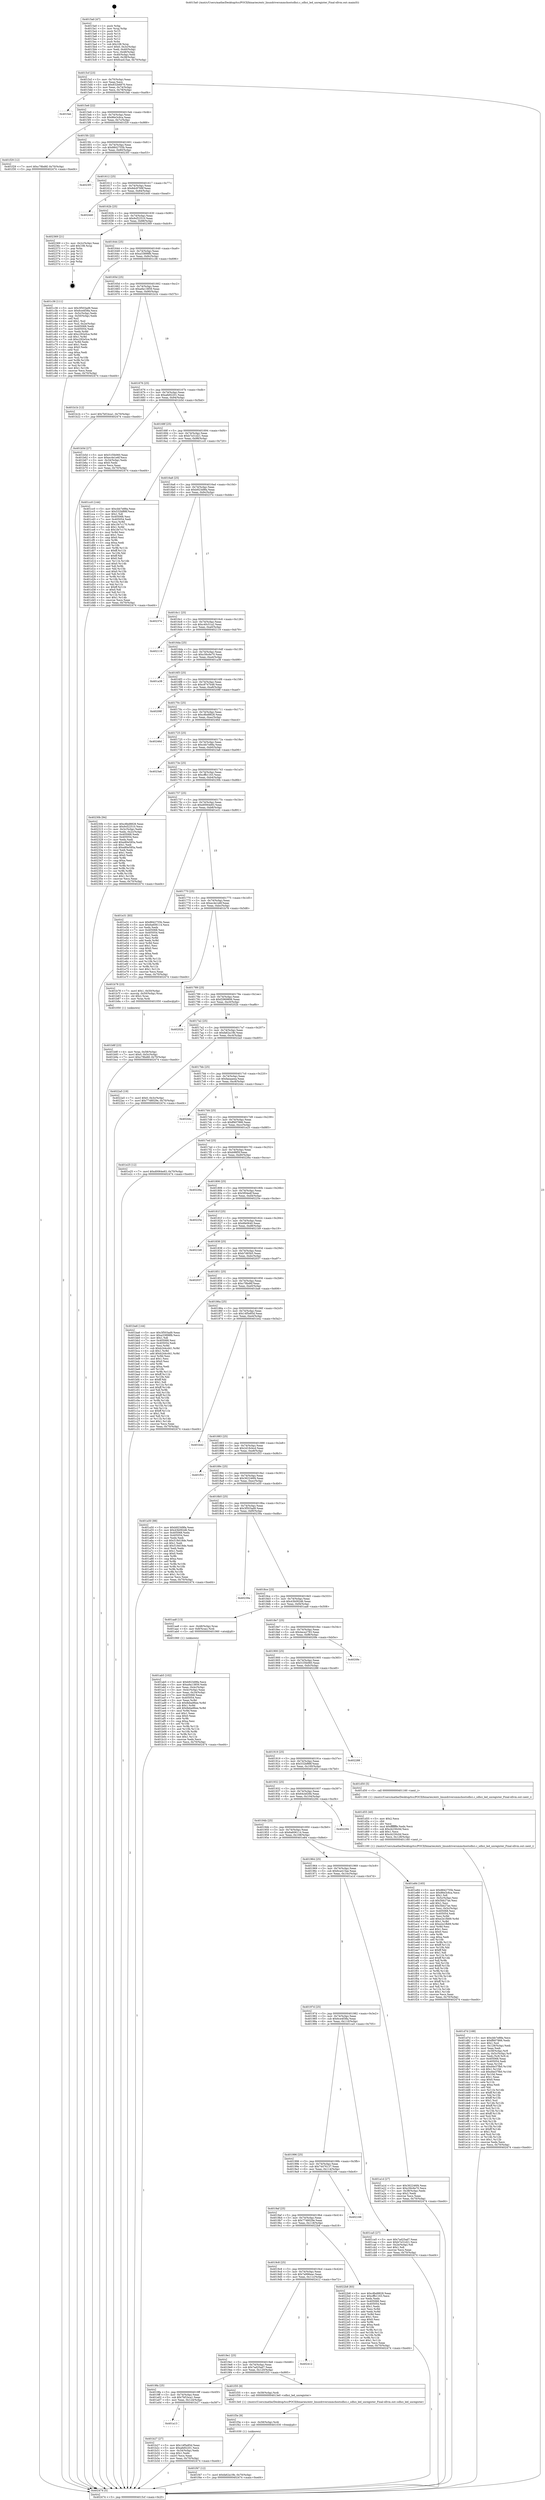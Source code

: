 digraph "0x4015a0" {
  label = "0x4015a0 (/mnt/c/Users/mathe/Desktop/tcc/POCII/binaries/extr_linuxdriversmmchostsdhci.c_sdhci_led_unregister_Final-ollvm.out::main(0))"
  labelloc = "t"
  node[shape=record]

  Entry [label="",width=0.3,height=0.3,shape=circle,fillcolor=black,style=filled]
  "0x4015cf" [label="{
     0x4015cf [23]\l
     | [instrs]\l
     &nbsp;&nbsp;0x4015cf \<+3\>: mov -0x70(%rbp),%eax\l
     &nbsp;&nbsp;0x4015d2 \<+2\>: mov %eax,%ecx\l
     &nbsp;&nbsp;0x4015d4 \<+6\>: sub $0x832b6870,%ecx\l
     &nbsp;&nbsp;0x4015da \<+3\>: mov %eax,-0x74(%rbp)\l
     &nbsp;&nbsp;0x4015dd \<+3\>: mov %ecx,-0x78(%rbp)\l
     &nbsp;&nbsp;0x4015e0 \<+6\>: je 0000000000401fab \<main+0xa0b\>\l
  }"]
  "0x401fab" [label="{
     0x401fab\l
  }", style=dashed]
  "0x4015e6" [label="{
     0x4015e6 [22]\l
     | [instrs]\l
     &nbsp;&nbsp;0x4015e6 \<+5\>: jmp 00000000004015eb \<main+0x4b\>\l
     &nbsp;&nbsp;0x4015eb \<+3\>: mov -0x74(%rbp),%eax\l
     &nbsp;&nbsp;0x4015ee \<+5\>: sub $0x86e3c6ca,%eax\l
     &nbsp;&nbsp;0x4015f3 \<+3\>: mov %eax,-0x7c(%rbp)\l
     &nbsp;&nbsp;0x4015f6 \<+6\>: je 0000000000401f29 \<main+0x989\>\l
  }"]
  Exit [label="",width=0.3,height=0.3,shape=circle,fillcolor=black,style=filled,peripheries=2]
  "0x401f29" [label="{
     0x401f29 [12]\l
     | [instrs]\l
     &nbsp;&nbsp;0x401f29 \<+7\>: movl $0xc78bd6f,-0x70(%rbp)\l
     &nbsp;&nbsp;0x401f30 \<+5\>: jmp 0000000000402474 \<main+0xed4\>\l
  }"]
  "0x4015fc" [label="{
     0x4015fc [22]\l
     | [instrs]\l
     &nbsp;&nbsp;0x4015fc \<+5\>: jmp 0000000000401601 \<main+0x61\>\l
     &nbsp;&nbsp;0x401601 \<+3\>: mov -0x74(%rbp),%eax\l
     &nbsp;&nbsp;0x401604 \<+5\>: sub $0x8842755b,%eax\l
     &nbsp;&nbsp;0x401609 \<+3\>: mov %eax,-0x80(%rbp)\l
     &nbsp;&nbsp;0x40160c \<+6\>: je 00000000004023f3 \<main+0xe53\>\l
  }"]
  "0x401f47" [label="{
     0x401f47 [12]\l
     | [instrs]\l
     &nbsp;&nbsp;0x401f47 \<+7\>: movl $0xfa62a19b,-0x70(%rbp)\l
     &nbsp;&nbsp;0x401f4e \<+5\>: jmp 0000000000402474 \<main+0xed4\>\l
  }"]
  "0x4023f3" [label="{
     0x4023f3\l
  }", style=dashed]
  "0x401612" [label="{
     0x401612 [25]\l
     | [instrs]\l
     &nbsp;&nbsp;0x401612 \<+5\>: jmp 0000000000401617 \<main+0x77\>\l
     &nbsp;&nbsp;0x401617 \<+3\>: mov -0x74(%rbp),%eax\l
     &nbsp;&nbsp;0x40161a \<+5\>: sub $0x8dc8769f,%eax\l
     &nbsp;&nbsp;0x40161f \<+6\>: mov %eax,-0x84(%rbp)\l
     &nbsp;&nbsp;0x401625 \<+6\>: je 0000000000402440 \<main+0xea0\>\l
  }"]
  "0x401f3e" [label="{
     0x401f3e [9]\l
     | [instrs]\l
     &nbsp;&nbsp;0x401f3e \<+4\>: mov -0x58(%rbp),%rdi\l
     &nbsp;&nbsp;0x401f42 \<+5\>: call 0000000000401030 \<free@plt\>\l
     | [calls]\l
     &nbsp;&nbsp;0x401030 \{1\} (unknown)\l
  }"]
  "0x402440" [label="{
     0x402440\l
  }", style=dashed]
  "0x40162b" [label="{
     0x40162b [25]\l
     | [instrs]\l
     &nbsp;&nbsp;0x40162b \<+5\>: jmp 0000000000401630 \<main+0x90\>\l
     &nbsp;&nbsp;0x401630 \<+3\>: mov -0x74(%rbp),%eax\l
     &nbsp;&nbsp;0x401633 \<+5\>: sub $0x9cf22510,%eax\l
     &nbsp;&nbsp;0x401638 \<+6\>: mov %eax,-0x88(%rbp)\l
     &nbsp;&nbsp;0x40163e \<+6\>: je 0000000000402369 \<main+0xdc9\>\l
  }"]
  "0x401d7d" [label="{
     0x401d7d [168]\l
     | [instrs]\l
     &nbsp;&nbsp;0x401d7d \<+5\>: mov $0xcbb7e88a,%ecx\l
     &nbsp;&nbsp;0x401d82 \<+5\>: mov $0xff407866,%edx\l
     &nbsp;&nbsp;0x401d87 \<+3\>: mov $0x1,%sil\l
     &nbsp;&nbsp;0x401d8a \<+6\>: mov -0x128(%rbp),%edi\l
     &nbsp;&nbsp;0x401d90 \<+3\>: imul %eax,%edi\l
     &nbsp;&nbsp;0x401d93 \<+4\>: mov -0x58(%rbp),%r8\l
     &nbsp;&nbsp;0x401d97 \<+4\>: movslq -0x5c(%rbp),%r9\l
     &nbsp;&nbsp;0x401d9b \<+4\>: mov %edi,(%r8,%r9,4)\l
     &nbsp;&nbsp;0x401d9f \<+7\>: mov 0x405068,%eax\l
     &nbsp;&nbsp;0x401da6 \<+7\>: mov 0x405054,%edi\l
     &nbsp;&nbsp;0x401dad \<+3\>: mov %eax,%r10d\l
     &nbsp;&nbsp;0x401db0 \<+7\>: add $0xd4e37fb0,%r10d\l
     &nbsp;&nbsp;0x401db7 \<+4\>: sub $0x1,%r10d\l
     &nbsp;&nbsp;0x401dbb \<+7\>: sub $0xd4e37fb0,%r10d\l
     &nbsp;&nbsp;0x401dc2 \<+4\>: imul %r10d,%eax\l
     &nbsp;&nbsp;0x401dc6 \<+3\>: and $0x1,%eax\l
     &nbsp;&nbsp;0x401dc9 \<+3\>: cmp $0x0,%eax\l
     &nbsp;&nbsp;0x401dcc \<+4\>: sete %r11b\l
     &nbsp;&nbsp;0x401dd0 \<+3\>: cmp $0xa,%edi\l
     &nbsp;&nbsp;0x401dd3 \<+3\>: setl %bl\l
     &nbsp;&nbsp;0x401dd6 \<+3\>: mov %r11b,%r14b\l
     &nbsp;&nbsp;0x401dd9 \<+4\>: xor $0xff,%r14b\l
     &nbsp;&nbsp;0x401ddd \<+3\>: mov %bl,%r15b\l
     &nbsp;&nbsp;0x401de0 \<+4\>: xor $0xff,%r15b\l
     &nbsp;&nbsp;0x401de4 \<+4\>: xor $0x1,%sil\l
     &nbsp;&nbsp;0x401de8 \<+3\>: mov %r14b,%r12b\l
     &nbsp;&nbsp;0x401deb \<+4\>: and $0xff,%r12b\l
     &nbsp;&nbsp;0x401def \<+3\>: and %sil,%r11b\l
     &nbsp;&nbsp;0x401df2 \<+3\>: mov %r15b,%r13b\l
     &nbsp;&nbsp;0x401df5 \<+4\>: and $0xff,%r13b\l
     &nbsp;&nbsp;0x401df9 \<+3\>: and %sil,%bl\l
     &nbsp;&nbsp;0x401dfc \<+3\>: or %r11b,%r12b\l
     &nbsp;&nbsp;0x401dff \<+3\>: or %bl,%r13b\l
     &nbsp;&nbsp;0x401e02 \<+3\>: xor %r13b,%r12b\l
     &nbsp;&nbsp;0x401e05 \<+3\>: or %r15b,%r14b\l
     &nbsp;&nbsp;0x401e08 \<+4\>: xor $0xff,%r14b\l
     &nbsp;&nbsp;0x401e0c \<+4\>: or $0x1,%sil\l
     &nbsp;&nbsp;0x401e10 \<+3\>: and %sil,%r14b\l
     &nbsp;&nbsp;0x401e13 \<+3\>: or %r14b,%r12b\l
     &nbsp;&nbsp;0x401e16 \<+4\>: test $0x1,%r12b\l
     &nbsp;&nbsp;0x401e1a \<+3\>: cmovne %edx,%ecx\l
     &nbsp;&nbsp;0x401e1d \<+3\>: mov %ecx,-0x70(%rbp)\l
     &nbsp;&nbsp;0x401e20 \<+5\>: jmp 0000000000402474 \<main+0xed4\>\l
  }"]
  "0x402369" [label="{
     0x402369 [21]\l
     | [instrs]\l
     &nbsp;&nbsp;0x402369 \<+3\>: mov -0x2c(%rbp),%eax\l
     &nbsp;&nbsp;0x40236c \<+7\>: add $0x108,%rsp\l
     &nbsp;&nbsp;0x402373 \<+1\>: pop %rbx\l
     &nbsp;&nbsp;0x402374 \<+2\>: pop %r12\l
     &nbsp;&nbsp;0x402376 \<+2\>: pop %r13\l
     &nbsp;&nbsp;0x402378 \<+2\>: pop %r14\l
     &nbsp;&nbsp;0x40237a \<+2\>: pop %r15\l
     &nbsp;&nbsp;0x40237c \<+1\>: pop %rbp\l
     &nbsp;&nbsp;0x40237d \<+1\>: ret\l
  }"]
  "0x401644" [label="{
     0x401644 [25]\l
     | [instrs]\l
     &nbsp;&nbsp;0x401644 \<+5\>: jmp 0000000000401649 \<main+0xa9\>\l
     &nbsp;&nbsp;0x401649 \<+3\>: mov -0x74(%rbp),%eax\l
     &nbsp;&nbsp;0x40164c \<+5\>: sub $0xa33898fb,%eax\l
     &nbsp;&nbsp;0x401651 \<+6\>: mov %eax,-0x8c(%rbp)\l
     &nbsp;&nbsp;0x401657 \<+6\>: je 0000000000401c36 \<main+0x696\>\l
  }"]
  "0x401d55" [label="{
     0x401d55 [40]\l
     | [instrs]\l
     &nbsp;&nbsp;0x401d55 \<+5\>: mov $0x2,%ecx\l
     &nbsp;&nbsp;0x401d5a \<+1\>: cltd\l
     &nbsp;&nbsp;0x401d5b \<+2\>: idiv %ecx\l
     &nbsp;&nbsp;0x401d5d \<+6\>: imul $0xfffffffe,%edx,%ecx\l
     &nbsp;&nbsp;0x401d63 \<+6\>: sub $0xcb230c0d,%ecx\l
     &nbsp;&nbsp;0x401d69 \<+3\>: add $0x1,%ecx\l
     &nbsp;&nbsp;0x401d6c \<+6\>: add $0xcb230c0d,%ecx\l
     &nbsp;&nbsp;0x401d72 \<+6\>: mov %ecx,-0x128(%rbp)\l
     &nbsp;&nbsp;0x401d78 \<+5\>: call 0000000000401160 \<next_i\>\l
     | [calls]\l
     &nbsp;&nbsp;0x401160 \{1\} (/mnt/c/Users/mathe/Desktop/tcc/POCII/binaries/extr_linuxdriversmmchostsdhci.c_sdhci_led_unregister_Final-ollvm.out::next_i)\l
  }"]
  "0x401c36" [label="{
     0x401c36 [111]\l
     | [instrs]\l
     &nbsp;&nbsp;0x401c36 \<+5\>: mov $0x3f503ad9,%eax\l
     &nbsp;&nbsp;0x401c3b \<+5\>: mov $0x6ce4f38a,%ecx\l
     &nbsp;&nbsp;0x401c40 \<+3\>: mov -0x5c(%rbp),%edx\l
     &nbsp;&nbsp;0x401c43 \<+3\>: cmp -0x50(%rbp),%edx\l
     &nbsp;&nbsp;0x401c46 \<+4\>: setl %sil\l
     &nbsp;&nbsp;0x401c4a \<+4\>: and $0x1,%sil\l
     &nbsp;&nbsp;0x401c4e \<+4\>: mov %sil,-0x2e(%rbp)\l
     &nbsp;&nbsp;0x401c52 \<+7\>: mov 0x405068,%edx\l
     &nbsp;&nbsp;0x401c59 \<+7\>: mov 0x405054,%edi\l
     &nbsp;&nbsp;0x401c60 \<+3\>: mov %edx,%r8d\l
     &nbsp;&nbsp;0x401c63 \<+7\>: add $0xc292e5ce,%r8d\l
     &nbsp;&nbsp;0x401c6a \<+4\>: sub $0x1,%r8d\l
     &nbsp;&nbsp;0x401c6e \<+7\>: sub $0xc292e5ce,%r8d\l
     &nbsp;&nbsp;0x401c75 \<+4\>: imul %r8d,%edx\l
     &nbsp;&nbsp;0x401c79 \<+3\>: and $0x1,%edx\l
     &nbsp;&nbsp;0x401c7c \<+3\>: cmp $0x0,%edx\l
     &nbsp;&nbsp;0x401c7f \<+4\>: sete %sil\l
     &nbsp;&nbsp;0x401c83 \<+3\>: cmp $0xa,%edi\l
     &nbsp;&nbsp;0x401c86 \<+4\>: setl %r9b\l
     &nbsp;&nbsp;0x401c8a \<+3\>: mov %sil,%r10b\l
     &nbsp;&nbsp;0x401c8d \<+3\>: and %r9b,%r10b\l
     &nbsp;&nbsp;0x401c90 \<+3\>: xor %r9b,%sil\l
     &nbsp;&nbsp;0x401c93 \<+3\>: or %sil,%r10b\l
     &nbsp;&nbsp;0x401c96 \<+4\>: test $0x1,%r10b\l
     &nbsp;&nbsp;0x401c9a \<+3\>: cmovne %ecx,%eax\l
     &nbsp;&nbsp;0x401c9d \<+3\>: mov %eax,-0x70(%rbp)\l
     &nbsp;&nbsp;0x401ca0 \<+5\>: jmp 0000000000402474 \<main+0xed4\>\l
  }"]
  "0x40165d" [label="{
     0x40165d [25]\l
     | [instrs]\l
     &nbsp;&nbsp;0x40165d \<+5\>: jmp 0000000000401662 \<main+0xc2\>\l
     &nbsp;&nbsp;0x401662 \<+3\>: mov -0x74(%rbp),%eax\l
     &nbsp;&nbsp;0x401665 \<+5\>: sub $0xa9a13859,%eax\l
     &nbsp;&nbsp;0x40166a \<+6\>: mov %eax,-0x90(%rbp)\l
     &nbsp;&nbsp;0x401670 \<+6\>: je 0000000000401b1b \<main+0x57b\>\l
  }"]
  "0x401b8f" [label="{
     0x401b8f [23]\l
     | [instrs]\l
     &nbsp;&nbsp;0x401b8f \<+4\>: mov %rax,-0x58(%rbp)\l
     &nbsp;&nbsp;0x401b93 \<+7\>: movl $0x0,-0x5c(%rbp)\l
     &nbsp;&nbsp;0x401b9a \<+7\>: movl $0xc78bd6f,-0x70(%rbp)\l
     &nbsp;&nbsp;0x401ba1 \<+5\>: jmp 0000000000402474 \<main+0xed4\>\l
  }"]
  "0x401b1b" [label="{
     0x401b1b [12]\l
     | [instrs]\l
     &nbsp;&nbsp;0x401b1b \<+7\>: movl $0x7bf1bca1,-0x70(%rbp)\l
     &nbsp;&nbsp;0x401b22 \<+5\>: jmp 0000000000402474 \<main+0xed4\>\l
  }"]
  "0x401676" [label="{
     0x401676 [25]\l
     | [instrs]\l
     &nbsp;&nbsp;0x401676 \<+5\>: jmp 000000000040167b \<main+0xdb\>\l
     &nbsp;&nbsp;0x40167b \<+3\>: mov -0x74(%rbp),%eax\l
     &nbsp;&nbsp;0x40167e \<+5\>: sub $0xafe92201,%eax\l
     &nbsp;&nbsp;0x401683 \<+6\>: mov %eax,-0x94(%rbp)\l
     &nbsp;&nbsp;0x401689 \<+6\>: je 0000000000401b5d \<main+0x5bd\>\l
  }"]
  "0x401a13" [label="{
     0x401a13\l
  }", style=dashed]
  "0x401b5d" [label="{
     0x401b5d [27]\l
     | [instrs]\l
     &nbsp;&nbsp;0x401b5d \<+5\>: mov $0x51f3b060,%eax\l
     &nbsp;&nbsp;0x401b62 \<+5\>: mov $0xec4e1e6f,%ecx\l
     &nbsp;&nbsp;0x401b67 \<+3\>: mov -0x34(%rbp),%edx\l
     &nbsp;&nbsp;0x401b6a \<+3\>: cmp $0x0,%edx\l
     &nbsp;&nbsp;0x401b6d \<+3\>: cmove %ecx,%eax\l
     &nbsp;&nbsp;0x401b70 \<+3\>: mov %eax,-0x70(%rbp)\l
     &nbsp;&nbsp;0x401b73 \<+5\>: jmp 0000000000402474 \<main+0xed4\>\l
  }"]
  "0x40168f" [label="{
     0x40168f [25]\l
     | [instrs]\l
     &nbsp;&nbsp;0x40168f \<+5\>: jmp 0000000000401694 \<main+0xf4\>\l
     &nbsp;&nbsp;0x401694 \<+3\>: mov -0x74(%rbp),%eax\l
     &nbsp;&nbsp;0x401697 \<+5\>: sub $0xb7e31d21,%eax\l
     &nbsp;&nbsp;0x40169c \<+6\>: mov %eax,-0x98(%rbp)\l
     &nbsp;&nbsp;0x4016a2 \<+6\>: je 0000000000401cc0 \<main+0x720\>\l
  }"]
  "0x401b27" [label="{
     0x401b27 [27]\l
     | [instrs]\l
     &nbsp;&nbsp;0x401b27 \<+5\>: mov $0x14f5e85d,%eax\l
     &nbsp;&nbsp;0x401b2c \<+5\>: mov $0xafe92201,%ecx\l
     &nbsp;&nbsp;0x401b31 \<+3\>: mov -0x34(%rbp),%edx\l
     &nbsp;&nbsp;0x401b34 \<+3\>: cmp $0x1,%edx\l
     &nbsp;&nbsp;0x401b37 \<+3\>: cmovl %ecx,%eax\l
     &nbsp;&nbsp;0x401b3a \<+3\>: mov %eax,-0x70(%rbp)\l
     &nbsp;&nbsp;0x401b3d \<+5\>: jmp 0000000000402474 \<main+0xed4\>\l
  }"]
  "0x401cc0" [label="{
     0x401cc0 [144]\l
     | [instrs]\l
     &nbsp;&nbsp;0x401cc0 \<+5\>: mov $0xcbb7e88a,%eax\l
     &nbsp;&nbsp;0x401cc5 \<+5\>: mov $0x532bf88f,%ecx\l
     &nbsp;&nbsp;0x401cca \<+2\>: mov $0x1,%dl\l
     &nbsp;&nbsp;0x401ccc \<+7\>: mov 0x405068,%esi\l
     &nbsp;&nbsp;0x401cd3 \<+7\>: mov 0x405054,%edi\l
     &nbsp;&nbsp;0x401cda \<+3\>: mov %esi,%r8d\l
     &nbsp;&nbsp;0x401cdd \<+7\>: add $0x1fe7c170,%r8d\l
     &nbsp;&nbsp;0x401ce4 \<+4\>: sub $0x1,%r8d\l
     &nbsp;&nbsp;0x401ce8 \<+7\>: sub $0x1fe7c170,%r8d\l
     &nbsp;&nbsp;0x401cef \<+4\>: imul %r8d,%esi\l
     &nbsp;&nbsp;0x401cf3 \<+3\>: and $0x1,%esi\l
     &nbsp;&nbsp;0x401cf6 \<+3\>: cmp $0x0,%esi\l
     &nbsp;&nbsp;0x401cf9 \<+4\>: sete %r9b\l
     &nbsp;&nbsp;0x401cfd \<+3\>: cmp $0xa,%edi\l
     &nbsp;&nbsp;0x401d00 \<+4\>: setl %r10b\l
     &nbsp;&nbsp;0x401d04 \<+3\>: mov %r9b,%r11b\l
     &nbsp;&nbsp;0x401d07 \<+4\>: xor $0xff,%r11b\l
     &nbsp;&nbsp;0x401d0b \<+3\>: mov %r10b,%bl\l
     &nbsp;&nbsp;0x401d0e \<+3\>: xor $0xff,%bl\l
     &nbsp;&nbsp;0x401d11 \<+3\>: xor $0x0,%dl\l
     &nbsp;&nbsp;0x401d14 \<+3\>: mov %r11b,%r14b\l
     &nbsp;&nbsp;0x401d17 \<+4\>: and $0x0,%r14b\l
     &nbsp;&nbsp;0x401d1b \<+3\>: and %dl,%r9b\l
     &nbsp;&nbsp;0x401d1e \<+3\>: mov %bl,%r15b\l
     &nbsp;&nbsp;0x401d21 \<+4\>: and $0x0,%r15b\l
     &nbsp;&nbsp;0x401d25 \<+3\>: and %dl,%r10b\l
     &nbsp;&nbsp;0x401d28 \<+3\>: or %r9b,%r14b\l
     &nbsp;&nbsp;0x401d2b \<+3\>: or %r10b,%r15b\l
     &nbsp;&nbsp;0x401d2e \<+3\>: xor %r15b,%r14b\l
     &nbsp;&nbsp;0x401d31 \<+3\>: or %bl,%r11b\l
     &nbsp;&nbsp;0x401d34 \<+4\>: xor $0xff,%r11b\l
     &nbsp;&nbsp;0x401d38 \<+3\>: or $0x0,%dl\l
     &nbsp;&nbsp;0x401d3b \<+3\>: and %dl,%r11b\l
     &nbsp;&nbsp;0x401d3e \<+3\>: or %r11b,%r14b\l
     &nbsp;&nbsp;0x401d41 \<+4\>: test $0x1,%r14b\l
     &nbsp;&nbsp;0x401d45 \<+3\>: cmovne %ecx,%eax\l
     &nbsp;&nbsp;0x401d48 \<+3\>: mov %eax,-0x70(%rbp)\l
     &nbsp;&nbsp;0x401d4b \<+5\>: jmp 0000000000402474 \<main+0xed4\>\l
  }"]
  "0x4016a8" [label="{
     0x4016a8 [25]\l
     | [instrs]\l
     &nbsp;&nbsp;0x4016a8 \<+5\>: jmp 00000000004016ad \<main+0x10d\>\l
     &nbsp;&nbsp;0x4016ad \<+3\>: mov -0x74(%rbp),%eax\l
     &nbsp;&nbsp;0x4016b0 \<+5\>: sub $0xb923d9fa,%eax\l
     &nbsp;&nbsp;0x4016b5 \<+6\>: mov %eax,-0x9c(%rbp)\l
     &nbsp;&nbsp;0x4016bb \<+6\>: je 000000000040237e \<main+0xdde\>\l
  }"]
  "0x4019fa" [label="{
     0x4019fa [25]\l
     | [instrs]\l
     &nbsp;&nbsp;0x4019fa \<+5\>: jmp 00000000004019ff \<main+0x45f\>\l
     &nbsp;&nbsp;0x4019ff \<+3\>: mov -0x74(%rbp),%eax\l
     &nbsp;&nbsp;0x401a02 \<+5\>: sub $0x7bf1bca1,%eax\l
     &nbsp;&nbsp;0x401a07 \<+6\>: mov %eax,-0x124(%rbp)\l
     &nbsp;&nbsp;0x401a0d \<+6\>: je 0000000000401b27 \<main+0x587\>\l
  }"]
  "0x40237e" [label="{
     0x40237e\l
  }", style=dashed]
  "0x4016c1" [label="{
     0x4016c1 [25]\l
     | [instrs]\l
     &nbsp;&nbsp;0x4016c1 \<+5\>: jmp 00000000004016c6 \<main+0x126\>\l
     &nbsp;&nbsp;0x4016c6 \<+3\>: mov -0x74(%rbp),%eax\l
     &nbsp;&nbsp;0x4016c9 \<+5\>: sub $0xc40c51a2,%eax\l
     &nbsp;&nbsp;0x4016ce \<+6\>: mov %eax,-0xa0(%rbp)\l
     &nbsp;&nbsp;0x4016d4 \<+6\>: je 0000000000402119 \<main+0xb79\>\l
  }"]
  "0x401f35" [label="{
     0x401f35 [9]\l
     | [instrs]\l
     &nbsp;&nbsp;0x401f35 \<+4\>: mov -0x58(%rbp),%rdi\l
     &nbsp;&nbsp;0x401f39 \<+5\>: call 00000000004013e0 \<sdhci_led_unregister\>\l
     | [calls]\l
     &nbsp;&nbsp;0x4013e0 \{1\} (/mnt/c/Users/mathe/Desktop/tcc/POCII/binaries/extr_linuxdriversmmchostsdhci.c_sdhci_led_unregister_Final-ollvm.out::sdhci_led_unregister)\l
  }"]
  "0x402119" [label="{
     0x402119\l
  }", style=dashed]
  "0x4016da" [label="{
     0x4016da [25]\l
     | [instrs]\l
     &nbsp;&nbsp;0x4016da \<+5\>: jmp 00000000004016df \<main+0x13f\>\l
     &nbsp;&nbsp;0x4016df \<+3\>: mov -0x74(%rbp),%eax\l
     &nbsp;&nbsp;0x4016e2 \<+5\>: sub $0xc56c6e70,%eax\l
     &nbsp;&nbsp;0x4016e7 \<+6\>: mov %eax,-0xa4(%rbp)\l
     &nbsp;&nbsp;0x4016ed \<+6\>: je 0000000000401a38 \<main+0x498\>\l
  }"]
  "0x4019e1" [label="{
     0x4019e1 [25]\l
     | [instrs]\l
     &nbsp;&nbsp;0x4019e1 \<+5\>: jmp 00000000004019e6 \<main+0x446\>\l
     &nbsp;&nbsp;0x4019e6 \<+3\>: mov -0x74(%rbp),%eax\l
     &nbsp;&nbsp;0x4019e9 \<+5\>: sub $0x7ad25ad7,%eax\l
     &nbsp;&nbsp;0x4019ee \<+6\>: mov %eax,-0x120(%rbp)\l
     &nbsp;&nbsp;0x4019f4 \<+6\>: je 0000000000401f35 \<main+0x995\>\l
  }"]
  "0x401a38" [label="{
     0x401a38\l
  }", style=dashed]
  "0x4016f3" [label="{
     0x4016f3 [25]\l
     | [instrs]\l
     &nbsp;&nbsp;0x4016f3 \<+5\>: jmp 00000000004016f8 \<main+0x158\>\l
     &nbsp;&nbsp;0x4016f8 \<+3\>: mov -0x74(%rbp),%eax\l
     &nbsp;&nbsp;0x4016fb \<+5\>: sub $0xc8747b48,%eax\l
     &nbsp;&nbsp;0x401700 \<+6\>: mov %eax,-0xa8(%rbp)\l
     &nbsp;&nbsp;0x401706 \<+6\>: je 000000000040208f \<main+0xaef\>\l
  }"]
  "0x402412" [label="{
     0x402412\l
  }", style=dashed]
  "0x40208f" [label="{
     0x40208f\l
  }", style=dashed]
  "0x40170c" [label="{
     0x40170c [25]\l
     | [instrs]\l
     &nbsp;&nbsp;0x40170c \<+5\>: jmp 0000000000401711 \<main+0x171\>\l
     &nbsp;&nbsp;0x401711 \<+3\>: mov -0x74(%rbp),%eax\l
     &nbsp;&nbsp;0x401714 \<+5\>: sub $0xc8bd8828,%eax\l
     &nbsp;&nbsp;0x401719 \<+6\>: mov %eax,-0xac(%rbp)\l
     &nbsp;&nbsp;0x40171f \<+6\>: je 000000000040246d \<main+0xecd\>\l
  }"]
  "0x4019c8" [label="{
     0x4019c8 [25]\l
     | [instrs]\l
     &nbsp;&nbsp;0x4019c8 \<+5\>: jmp 00000000004019cd \<main+0x42d\>\l
     &nbsp;&nbsp;0x4019cd \<+3\>: mov -0x74(%rbp),%eax\l
     &nbsp;&nbsp;0x4019d0 \<+5\>: sub $0x7a996eac,%eax\l
     &nbsp;&nbsp;0x4019d5 \<+6\>: mov %eax,-0x11c(%rbp)\l
     &nbsp;&nbsp;0x4019db \<+6\>: je 0000000000402412 \<main+0xe72\>\l
  }"]
  "0x40246d" [label="{
     0x40246d\l
  }", style=dashed]
  "0x401725" [label="{
     0x401725 [25]\l
     | [instrs]\l
     &nbsp;&nbsp;0x401725 \<+5\>: jmp 000000000040172a \<main+0x18a\>\l
     &nbsp;&nbsp;0x40172a \<+3\>: mov -0x74(%rbp),%eax\l
     &nbsp;&nbsp;0x40172d \<+5\>: sub $0xcbb7e88a,%eax\l
     &nbsp;&nbsp;0x401732 \<+6\>: mov %eax,-0xb0(%rbp)\l
     &nbsp;&nbsp;0x401738 \<+6\>: je 00000000004023a6 \<main+0xe06\>\l
  }"]
  "0x4022b8" [label="{
     0x4022b8 [83]\l
     | [instrs]\l
     &nbsp;&nbsp;0x4022b8 \<+5\>: mov $0xc8bd8828,%eax\l
     &nbsp;&nbsp;0x4022bd \<+5\>: mov $0xcffb1163,%ecx\l
     &nbsp;&nbsp;0x4022c2 \<+2\>: xor %edx,%edx\l
     &nbsp;&nbsp;0x4022c4 \<+7\>: mov 0x405068,%esi\l
     &nbsp;&nbsp;0x4022cb \<+7\>: mov 0x405054,%edi\l
     &nbsp;&nbsp;0x4022d2 \<+3\>: sub $0x1,%edx\l
     &nbsp;&nbsp;0x4022d5 \<+3\>: mov %esi,%r8d\l
     &nbsp;&nbsp;0x4022d8 \<+3\>: add %edx,%r8d\l
     &nbsp;&nbsp;0x4022db \<+4\>: imul %r8d,%esi\l
     &nbsp;&nbsp;0x4022df \<+3\>: and $0x1,%esi\l
     &nbsp;&nbsp;0x4022e2 \<+3\>: cmp $0x0,%esi\l
     &nbsp;&nbsp;0x4022e5 \<+4\>: sete %r9b\l
     &nbsp;&nbsp;0x4022e9 \<+3\>: cmp $0xa,%edi\l
     &nbsp;&nbsp;0x4022ec \<+4\>: setl %r10b\l
     &nbsp;&nbsp;0x4022f0 \<+3\>: mov %r9b,%r11b\l
     &nbsp;&nbsp;0x4022f3 \<+3\>: and %r10b,%r11b\l
     &nbsp;&nbsp;0x4022f6 \<+3\>: xor %r10b,%r9b\l
     &nbsp;&nbsp;0x4022f9 \<+3\>: or %r9b,%r11b\l
     &nbsp;&nbsp;0x4022fc \<+4\>: test $0x1,%r11b\l
     &nbsp;&nbsp;0x402300 \<+3\>: cmovne %ecx,%eax\l
     &nbsp;&nbsp;0x402303 \<+3\>: mov %eax,-0x70(%rbp)\l
     &nbsp;&nbsp;0x402306 \<+5\>: jmp 0000000000402474 \<main+0xed4\>\l
  }"]
  "0x4023a6" [label="{
     0x4023a6\l
  }", style=dashed]
  "0x40173e" [label="{
     0x40173e [25]\l
     | [instrs]\l
     &nbsp;&nbsp;0x40173e \<+5\>: jmp 0000000000401743 \<main+0x1a3\>\l
     &nbsp;&nbsp;0x401743 \<+3\>: mov -0x74(%rbp),%eax\l
     &nbsp;&nbsp;0x401746 \<+5\>: sub $0xcffb1163,%eax\l
     &nbsp;&nbsp;0x40174b \<+6\>: mov %eax,-0xb4(%rbp)\l
     &nbsp;&nbsp;0x401751 \<+6\>: je 000000000040230b \<main+0xd6b\>\l
  }"]
  "0x4019af" [label="{
     0x4019af [25]\l
     | [instrs]\l
     &nbsp;&nbsp;0x4019af \<+5\>: jmp 00000000004019b4 \<main+0x414\>\l
     &nbsp;&nbsp;0x4019b4 \<+3\>: mov -0x74(%rbp),%eax\l
     &nbsp;&nbsp;0x4019b7 \<+5\>: sub $0x7748029e,%eax\l
     &nbsp;&nbsp;0x4019bc \<+6\>: mov %eax,-0x118(%rbp)\l
     &nbsp;&nbsp;0x4019c2 \<+6\>: je 00000000004022b8 \<main+0xd18\>\l
  }"]
  "0x40230b" [label="{
     0x40230b [94]\l
     | [instrs]\l
     &nbsp;&nbsp;0x40230b \<+5\>: mov $0xc8bd8828,%eax\l
     &nbsp;&nbsp;0x402310 \<+5\>: mov $0x9cf22510,%ecx\l
     &nbsp;&nbsp;0x402315 \<+3\>: mov -0x3c(%rbp),%edx\l
     &nbsp;&nbsp;0x402318 \<+3\>: mov %edx,-0x2c(%rbp)\l
     &nbsp;&nbsp;0x40231b \<+7\>: mov 0x405068,%edx\l
     &nbsp;&nbsp;0x402322 \<+7\>: mov 0x405054,%esi\l
     &nbsp;&nbsp;0x402329 \<+2\>: mov %edx,%edi\l
     &nbsp;&nbsp;0x40232b \<+6\>: add $0xe80e585a,%edi\l
     &nbsp;&nbsp;0x402331 \<+3\>: sub $0x1,%edi\l
     &nbsp;&nbsp;0x402334 \<+6\>: sub $0xe80e585a,%edi\l
     &nbsp;&nbsp;0x40233a \<+3\>: imul %edi,%edx\l
     &nbsp;&nbsp;0x40233d \<+3\>: and $0x1,%edx\l
     &nbsp;&nbsp;0x402340 \<+3\>: cmp $0x0,%edx\l
     &nbsp;&nbsp;0x402343 \<+4\>: sete %r8b\l
     &nbsp;&nbsp;0x402347 \<+3\>: cmp $0xa,%esi\l
     &nbsp;&nbsp;0x40234a \<+4\>: setl %r9b\l
     &nbsp;&nbsp;0x40234e \<+3\>: mov %r8b,%r10b\l
     &nbsp;&nbsp;0x402351 \<+3\>: and %r9b,%r10b\l
     &nbsp;&nbsp;0x402354 \<+3\>: xor %r9b,%r8b\l
     &nbsp;&nbsp;0x402357 \<+3\>: or %r8b,%r10b\l
     &nbsp;&nbsp;0x40235a \<+4\>: test $0x1,%r10b\l
     &nbsp;&nbsp;0x40235e \<+3\>: cmovne %ecx,%eax\l
     &nbsp;&nbsp;0x402361 \<+3\>: mov %eax,-0x70(%rbp)\l
     &nbsp;&nbsp;0x402364 \<+5\>: jmp 0000000000402474 \<main+0xed4\>\l
  }"]
  "0x401757" [label="{
     0x401757 [25]\l
     | [instrs]\l
     &nbsp;&nbsp;0x401757 \<+5\>: jmp 000000000040175c \<main+0x1bc\>\l
     &nbsp;&nbsp;0x40175c \<+3\>: mov -0x74(%rbp),%eax\l
     &nbsp;&nbsp;0x40175f \<+5\>: sub $0xd0064e83,%eax\l
     &nbsp;&nbsp;0x401764 \<+6\>: mov %eax,-0xb8(%rbp)\l
     &nbsp;&nbsp;0x40176a \<+6\>: je 0000000000401e31 \<main+0x891\>\l
  }"]
  "0x402166" [label="{
     0x402166\l
  }", style=dashed]
  "0x401e31" [label="{
     0x401e31 [83]\l
     | [instrs]\l
     &nbsp;&nbsp;0x401e31 \<+5\>: mov $0x8842755b,%eax\l
     &nbsp;&nbsp;0x401e36 \<+5\>: mov $0x6a606114,%ecx\l
     &nbsp;&nbsp;0x401e3b \<+2\>: xor %edx,%edx\l
     &nbsp;&nbsp;0x401e3d \<+7\>: mov 0x405068,%esi\l
     &nbsp;&nbsp;0x401e44 \<+7\>: mov 0x405054,%edi\l
     &nbsp;&nbsp;0x401e4b \<+3\>: sub $0x1,%edx\l
     &nbsp;&nbsp;0x401e4e \<+3\>: mov %esi,%r8d\l
     &nbsp;&nbsp;0x401e51 \<+3\>: add %edx,%r8d\l
     &nbsp;&nbsp;0x401e54 \<+4\>: imul %r8d,%esi\l
     &nbsp;&nbsp;0x401e58 \<+3\>: and $0x1,%esi\l
     &nbsp;&nbsp;0x401e5b \<+3\>: cmp $0x0,%esi\l
     &nbsp;&nbsp;0x401e5e \<+4\>: sete %r9b\l
     &nbsp;&nbsp;0x401e62 \<+3\>: cmp $0xa,%edi\l
     &nbsp;&nbsp;0x401e65 \<+4\>: setl %r10b\l
     &nbsp;&nbsp;0x401e69 \<+3\>: mov %r9b,%r11b\l
     &nbsp;&nbsp;0x401e6c \<+3\>: and %r10b,%r11b\l
     &nbsp;&nbsp;0x401e6f \<+3\>: xor %r10b,%r9b\l
     &nbsp;&nbsp;0x401e72 \<+3\>: or %r9b,%r11b\l
     &nbsp;&nbsp;0x401e75 \<+4\>: test $0x1,%r11b\l
     &nbsp;&nbsp;0x401e79 \<+3\>: cmovne %ecx,%eax\l
     &nbsp;&nbsp;0x401e7c \<+3\>: mov %eax,-0x70(%rbp)\l
     &nbsp;&nbsp;0x401e7f \<+5\>: jmp 0000000000402474 \<main+0xed4\>\l
  }"]
  "0x401770" [label="{
     0x401770 [25]\l
     | [instrs]\l
     &nbsp;&nbsp;0x401770 \<+5\>: jmp 0000000000401775 \<main+0x1d5\>\l
     &nbsp;&nbsp;0x401775 \<+3\>: mov -0x74(%rbp),%eax\l
     &nbsp;&nbsp;0x401778 \<+5\>: sub $0xec4e1e6f,%eax\l
     &nbsp;&nbsp;0x40177d \<+6\>: mov %eax,-0xbc(%rbp)\l
     &nbsp;&nbsp;0x401783 \<+6\>: je 0000000000401b78 \<main+0x5d8\>\l
  }"]
  "0x401996" [label="{
     0x401996 [25]\l
     | [instrs]\l
     &nbsp;&nbsp;0x401996 \<+5\>: jmp 000000000040199b \<main+0x3fb\>\l
     &nbsp;&nbsp;0x40199b \<+3\>: mov -0x74(%rbp),%eax\l
     &nbsp;&nbsp;0x40199e \<+5\>: sub $0x74476137,%eax\l
     &nbsp;&nbsp;0x4019a3 \<+6\>: mov %eax,-0x114(%rbp)\l
     &nbsp;&nbsp;0x4019a9 \<+6\>: je 0000000000402166 \<main+0xbc6\>\l
  }"]
  "0x401b78" [label="{
     0x401b78 [23]\l
     | [instrs]\l
     &nbsp;&nbsp;0x401b78 \<+7\>: movl $0x1,-0x50(%rbp)\l
     &nbsp;&nbsp;0x401b7f \<+4\>: movslq -0x50(%rbp),%rax\l
     &nbsp;&nbsp;0x401b83 \<+4\>: shl $0x2,%rax\l
     &nbsp;&nbsp;0x401b87 \<+3\>: mov %rax,%rdi\l
     &nbsp;&nbsp;0x401b8a \<+5\>: call 0000000000401050 \<malloc@plt\>\l
     | [calls]\l
     &nbsp;&nbsp;0x401050 \{1\} (unknown)\l
  }"]
  "0x401789" [label="{
     0x401789 [25]\l
     | [instrs]\l
     &nbsp;&nbsp;0x401789 \<+5\>: jmp 000000000040178e \<main+0x1ee\>\l
     &nbsp;&nbsp;0x40178e \<+3\>: mov -0x74(%rbp),%eax\l
     &nbsp;&nbsp;0x401791 \<+5\>: sub $0xf2969806,%eax\l
     &nbsp;&nbsp;0x401796 \<+6\>: mov %eax,-0xc0(%rbp)\l
     &nbsp;&nbsp;0x40179c \<+6\>: je 000000000040202b \<main+0xa8b\>\l
  }"]
  "0x401ca5" [label="{
     0x401ca5 [27]\l
     | [instrs]\l
     &nbsp;&nbsp;0x401ca5 \<+5\>: mov $0x7ad25ad7,%eax\l
     &nbsp;&nbsp;0x401caa \<+5\>: mov $0xb7e31d21,%ecx\l
     &nbsp;&nbsp;0x401caf \<+3\>: mov -0x2e(%rbp),%dl\l
     &nbsp;&nbsp;0x401cb2 \<+3\>: test $0x1,%dl\l
     &nbsp;&nbsp;0x401cb5 \<+3\>: cmovne %ecx,%eax\l
     &nbsp;&nbsp;0x401cb8 \<+3\>: mov %eax,-0x70(%rbp)\l
     &nbsp;&nbsp;0x401cbb \<+5\>: jmp 0000000000402474 \<main+0xed4\>\l
  }"]
  "0x40202b" [label="{
     0x40202b\l
  }", style=dashed]
  "0x4017a2" [label="{
     0x4017a2 [25]\l
     | [instrs]\l
     &nbsp;&nbsp;0x4017a2 \<+5\>: jmp 00000000004017a7 \<main+0x207\>\l
     &nbsp;&nbsp;0x4017a7 \<+3\>: mov -0x74(%rbp),%eax\l
     &nbsp;&nbsp;0x4017aa \<+5\>: sub $0xfa62a19b,%eax\l
     &nbsp;&nbsp;0x4017af \<+6\>: mov %eax,-0xc4(%rbp)\l
     &nbsp;&nbsp;0x4017b5 \<+6\>: je 00000000004022a5 \<main+0xd05\>\l
  }"]
  "0x401ab5" [label="{
     0x401ab5 [102]\l
     | [instrs]\l
     &nbsp;&nbsp;0x401ab5 \<+5\>: mov $0xb923d9fa,%ecx\l
     &nbsp;&nbsp;0x401aba \<+5\>: mov $0xa9a13859,%edx\l
     &nbsp;&nbsp;0x401abf \<+3\>: mov %eax,-0x4c(%rbp)\l
     &nbsp;&nbsp;0x401ac2 \<+3\>: mov -0x4c(%rbp),%eax\l
     &nbsp;&nbsp;0x401ac5 \<+3\>: mov %eax,-0x34(%rbp)\l
     &nbsp;&nbsp;0x401ac8 \<+7\>: mov 0x405068,%eax\l
     &nbsp;&nbsp;0x401acf \<+7\>: mov 0x405054,%esi\l
     &nbsp;&nbsp;0x401ad6 \<+3\>: mov %eax,%r8d\l
     &nbsp;&nbsp;0x401ad9 \<+7\>: sub $0x8eba96ee,%r8d\l
     &nbsp;&nbsp;0x401ae0 \<+4\>: sub $0x1,%r8d\l
     &nbsp;&nbsp;0x401ae4 \<+7\>: add $0x8eba96ee,%r8d\l
     &nbsp;&nbsp;0x401aeb \<+4\>: imul %r8d,%eax\l
     &nbsp;&nbsp;0x401aef \<+3\>: and $0x1,%eax\l
     &nbsp;&nbsp;0x401af2 \<+3\>: cmp $0x0,%eax\l
     &nbsp;&nbsp;0x401af5 \<+4\>: sete %r9b\l
     &nbsp;&nbsp;0x401af9 \<+3\>: cmp $0xa,%esi\l
     &nbsp;&nbsp;0x401afc \<+4\>: setl %r10b\l
     &nbsp;&nbsp;0x401b00 \<+3\>: mov %r9b,%r11b\l
     &nbsp;&nbsp;0x401b03 \<+3\>: and %r10b,%r11b\l
     &nbsp;&nbsp;0x401b06 \<+3\>: xor %r10b,%r9b\l
     &nbsp;&nbsp;0x401b09 \<+3\>: or %r9b,%r11b\l
     &nbsp;&nbsp;0x401b0c \<+4\>: test $0x1,%r11b\l
     &nbsp;&nbsp;0x401b10 \<+3\>: cmovne %edx,%ecx\l
     &nbsp;&nbsp;0x401b13 \<+3\>: mov %ecx,-0x70(%rbp)\l
     &nbsp;&nbsp;0x401b16 \<+5\>: jmp 0000000000402474 \<main+0xed4\>\l
  }"]
  "0x4022a5" [label="{
     0x4022a5 [19]\l
     | [instrs]\l
     &nbsp;&nbsp;0x4022a5 \<+7\>: movl $0x0,-0x3c(%rbp)\l
     &nbsp;&nbsp;0x4022ac \<+7\>: movl $0x7748029e,-0x70(%rbp)\l
     &nbsp;&nbsp;0x4022b3 \<+5\>: jmp 0000000000402474 \<main+0xed4\>\l
  }"]
  "0x4017bb" [label="{
     0x4017bb [25]\l
     | [instrs]\l
     &nbsp;&nbsp;0x4017bb \<+5\>: jmp 00000000004017c0 \<main+0x220\>\l
     &nbsp;&nbsp;0x4017c0 \<+3\>: mov -0x74(%rbp),%eax\l
     &nbsp;&nbsp;0x4017c3 \<+5\>: sub $0xfaeaaeea,%eax\l
     &nbsp;&nbsp;0x4017c8 \<+6\>: mov %eax,-0xc8(%rbp)\l
     &nbsp;&nbsp;0x4017ce \<+6\>: je 000000000040244c \<main+0xeac\>\l
  }"]
  "0x4015a0" [label="{
     0x4015a0 [47]\l
     | [instrs]\l
     &nbsp;&nbsp;0x4015a0 \<+1\>: push %rbp\l
     &nbsp;&nbsp;0x4015a1 \<+3\>: mov %rsp,%rbp\l
     &nbsp;&nbsp;0x4015a4 \<+2\>: push %r15\l
     &nbsp;&nbsp;0x4015a6 \<+2\>: push %r14\l
     &nbsp;&nbsp;0x4015a8 \<+2\>: push %r13\l
     &nbsp;&nbsp;0x4015aa \<+2\>: push %r12\l
     &nbsp;&nbsp;0x4015ac \<+1\>: push %rbx\l
     &nbsp;&nbsp;0x4015ad \<+7\>: sub $0x108,%rsp\l
     &nbsp;&nbsp;0x4015b4 \<+7\>: movl $0x0,-0x3c(%rbp)\l
     &nbsp;&nbsp;0x4015bb \<+3\>: mov %edi,-0x40(%rbp)\l
     &nbsp;&nbsp;0x4015be \<+4\>: mov %rsi,-0x48(%rbp)\l
     &nbsp;&nbsp;0x4015c2 \<+3\>: mov -0x40(%rbp),%edi\l
     &nbsp;&nbsp;0x4015c5 \<+3\>: mov %edi,-0x38(%rbp)\l
     &nbsp;&nbsp;0x4015c8 \<+7\>: movl $0x6ca415ae,-0x70(%rbp)\l
  }"]
  "0x40244c" [label="{
     0x40244c\l
  }", style=dashed]
  "0x4017d4" [label="{
     0x4017d4 [25]\l
     | [instrs]\l
     &nbsp;&nbsp;0x4017d4 \<+5\>: jmp 00000000004017d9 \<main+0x239\>\l
     &nbsp;&nbsp;0x4017d9 \<+3\>: mov -0x74(%rbp),%eax\l
     &nbsp;&nbsp;0x4017dc \<+5\>: sub $0xff407866,%eax\l
     &nbsp;&nbsp;0x4017e1 \<+6\>: mov %eax,-0xcc(%rbp)\l
     &nbsp;&nbsp;0x4017e7 \<+6\>: je 0000000000401e25 \<main+0x885\>\l
  }"]
  "0x402474" [label="{
     0x402474 [5]\l
     | [instrs]\l
     &nbsp;&nbsp;0x402474 \<+5\>: jmp 00000000004015cf \<main+0x2f\>\l
  }"]
  "0x401e25" [label="{
     0x401e25 [12]\l
     | [instrs]\l
     &nbsp;&nbsp;0x401e25 \<+7\>: movl $0xd0064e83,-0x70(%rbp)\l
     &nbsp;&nbsp;0x401e2c \<+5\>: jmp 0000000000402474 \<main+0xed4\>\l
  }"]
  "0x4017ed" [label="{
     0x4017ed [25]\l
     | [instrs]\l
     &nbsp;&nbsp;0x4017ed \<+5\>: jmp 00000000004017f2 \<main+0x252\>\l
     &nbsp;&nbsp;0x4017f2 \<+3\>: mov -0x74(%rbp),%eax\l
     &nbsp;&nbsp;0x4017f5 \<+5\>: sub $0xb98f5f,%eax\l
     &nbsp;&nbsp;0x4017fa \<+6\>: mov %eax,-0xd0(%rbp)\l
     &nbsp;&nbsp;0x401800 \<+6\>: je 000000000040226a \<main+0xcca\>\l
  }"]
  "0x40197d" [label="{
     0x40197d [25]\l
     | [instrs]\l
     &nbsp;&nbsp;0x40197d \<+5\>: jmp 0000000000401982 \<main+0x3e2\>\l
     &nbsp;&nbsp;0x401982 \<+3\>: mov -0x74(%rbp),%eax\l
     &nbsp;&nbsp;0x401985 \<+5\>: sub $0x6ce4f38a,%eax\l
     &nbsp;&nbsp;0x40198a \<+6\>: mov %eax,-0x110(%rbp)\l
     &nbsp;&nbsp;0x401990 \<+6\>: je 0000000000401ca5 \<main+0x705\>\l
  }"]
  "0x40226a" [label="{
     0x40226a\l
  }", style=dashed]
  "0x401806" [label="{
     0x401806 [25]\l
     | [instrs]\l
     &nbsp;&nbsp;0x401806 \<+5\>: jmp 000000000040180b \<main+0x26b\>\l
     &nbsp;&nbsp;0x40180b \<+3\>: mov -0x74(%rbp),%eax\l
     &nbsp;&nbsp;0x40180e \<+5\>: sub $0x5f04edf,%eax\l
     &nbsp;&nbsp;0x401813 \<+6\>: mov %eax,-0xd4(%rbp)\l
     &nbsp;&nbsp;0x401819 \<+6\>: je 000000000040225e \<main+0xcbe\>\l
  }"]
  "0x401a1d" [label="{
     0x401a1d [27]\l
     | [instrs]\l
     &nbsp;&nbsp;0x401a1d \<+5\>: mov $0x362246f4,%eax\l
     &nbsp;&nbsp;0x401a22 \<+5\>: mov $0xc56c6e70,%ecx\l
     &nbsp;&nbsp;0x401a27 \<+3\>: mov -0x38(%rbp),%edx\l
     &nbsp;&nbsp;0x401a2a \<+3\>: cmp $0x2,%edx\l
     &nbsp;&nbsp;0x401a2d \<+3\>: cmovne %ecx,%eax\l
     &nbsp;&nbsp;0x401a30 \<+3\>: mov %eax,-0x70(%rbp)\l
     &nbsp;&nbsp;0x401a33 \<+5\>: jmp 0000000000402474 \<main+0xed4\>\l
  }"]
  "0x40225e" [label="{
     0x40225e\l
  }", style=dashed]
  "0x40181f" [label="{
     0x40181f [25]\l
     | [instrs]\l
     &nbsp;&nbsp;0x40181f \<+5\>: jmp 0000000000401824 \<main+0x284\>\l
     &nbsp;&nbsp;0x401824 \<+3\>: mov -0x74(%rbp),%eax\l
     &nbsp;&nbsp;0x401827 \<+5\>: sub $0x6fe0640,%eax\l
     &nbsp;&nbsp;0x40182c \<+6\>: mov %eax,-0xd8(%rbp)\l
     &nbsp;&nbsp;0x401832 \<+6\>: je 00000000004021b9 \<main+0xc19\>\l
  }"]
  "0x401964" [label="{
     0x401964 [25]\l
     | [instrs]\l
     &nbsp;&nbsp;0x401964 \<+5\>: jmp 0000000000401969 \<main+0x3c9\>\l
     &nbsp;&nbsp;0x401969 \<+3\>: mov -0x74(%rbp),%eax\l
     &nbsp;&nbsp;0x40196c \<+5\>: sub $0x6ca415ae,%eax\l
     &nbsp;&nbsp;0x401971 \<+6\>: mov %eax,-0x10c(%rbp)\l
     &nbsp;&nbsp;0x401977 \<+6\>: je 0000000000401a1d \<main+0x47d\>\l
  }"]
  "0x4021b9" [label="{
     0x4021b9\l
  }", style=dashed]
  "0x401838" [label="{
     0x401838 [25]\l
     | [instrs]\l
     &nbsp;&nbsp;0x401838 \<+5\>: jmp 000000000040183d \<main+0x29d\>\l
     &nbsp;&nbsp;0x40183d \<+3\>: mov -0x74(%rbp),%eax\l
     &nbsp;&nbsp;0x401840 \<+5\>: sub $0xb7d65b5,%eax\l
     &nbsp;&nbsp;0x401845 \<+6\>: mov %eax,-0xdc(%rbp)\l
     &nbsp;&nbsp;0x40184b \<+6\>: je 0000000000402037 \<main+0xa97\>\l
  }"]
  "0x401e84" [label="{
     0x401e84 [165]\l
     | [instrs]\l
     &nbsp;&nbsp;0x401e84 \<+5\>: mov $0x8842755b,%eax\l
     &nbsp;&nbsp;0x401e89 \<+5\>: mov $0x86e3c6ca,%ecx\l
     &nbsp;&nbsp;0x401e8e \<+2\>: mov $0x1,%dl\l
     &nbsp;&nbsp;0x401e90 \<+3\>: mov -0x5c(%rbp),%esi\l
     &nbsp;&nbsp;0x401e93 \<+6\>: sub $0x5bb27ae,%esi\l
     &nbsp;&nbsp;0x401e99 \<+3\>: add $0x1,%esi\l
     &nbsp;&nbsp;0x401e9c \<+6\>: add $0x5bb27ae,%esi\l
     &nbsp;&nbsp;0x401ea2 \<+3\>: mov %esi,-0x5c(%rbp)\l
     &nbsp;&nbsp;0x401ea5 \<+7\>: mov 0x405068,%esi\l
     &nbsp;&nbsp;0x401eac \<+7\>: mov 0x405054,%edi\l
     &nbsp;&nbsp;0x401eb3 \<+3\>: mov %esi,%r8d\l
     &nbsp;&nbsp;0x401eb6 \<+7\>: add $0xe2e1fb69,%r8d\l
     &nbsp;&nbsp;0x401ebd \<+4\>: sub $0x1,%r8d\l
     &nbsp;&nbsp;0x401ec1 \<+7\>: sub $0xe2e1fb69,%r8d\l
     &nbsp;&nbsp;0x401ec8 \<+4\>: imul %r8d,%esi\l
     &nbsp;&nbsp;0x401ecc \<+3\>: and $0x1,%esi\l
     &nbsp;&nbsp;0x401ecf \<+3\>: cmp $0x0,%esi\l
     &nbsp;&nbsp;0x401ed2 \<+4\>: sete %r9b\l
     &nbsp;&nbsp;0x401ed6 \<+3\>: cmp $0xa,%edi\l
     &nbsp;&nbsp;0x401ed9 \<+4\>: setl %r10b\l
     &nbsp;&nbsp;0x401edd \<+3\>: mov %r9b,%r11b\l
     &nbsp;&nbsp;0x401ee0 \<+4\>: xor $0xff,%r11b\l
     &nbsp;&nbsp;0x401ee4 \<+3\>: mov %r10b,%bl\l
     &nbsp;&nbsp;0x401ee7 \<+3\>: xor $0xff,%bl\l
     &nbsp;&nbsp;0x401eea \<+3\>: xor $0x1,%dl\l
     &nbsp;&nbsp;0x401eed \<+3\>: mov %r11b,%r14b\l
     &nbsp;&nbsp;0x401ef0 \<+4\>: and $0xff,%r14b\l
     &nbsp;&nbsp;0x401ef4 \<+3\>: and %dl,%r9b\l
     &nbsp;&nbsp;0x401ef7 \<+3\>: mov %bl,%r15b\l
     &nbsp;&nbsp;0x401efa \<+4\>: and $0xff,%r15b\l
     &nbsp;&nbsp;0x401efe \<+3\>: and %dl,%r10b\l
     &nbsp;&nbsp;0x401f01 \<+3\>: or %r9b,%r14b\l
     &nbsp;&nbsp;0x401f04 \<+3\>: or %r10b,%r15b\l
     &nbsp;&nbsp;0x401f07 \<+3\>: xor %r15b,%r14b\l
     &nbsp;&nbsp;0x401f0a \<+3\>: or %bl,%r11b\l
     &nbsp;&nbsp;0x401f0d \<+4\>: xor $0xff,%r11b\l
     &nbsp;&nbsp;0x401f11 \<+3\>: or $0x1,%dl\l
     &nbsp;&nbsp;0x401f14 \<+3\>: and %dl,%r11b\l
     &nbsp;&nbsp;0x401f17 \<+3\>: or %r11b,%r14b\l
     &nbsp;&nbsp;0x401f1a \<+4\>: test $0x1,%r14b\l
     &nbsp;&nbsp;0x401f1e \<+3\>: cmovne %ecx,%eax\l
     &nbsp;&nbsp;0x401f21 \<+3\>: mov %eax,-0x70(%rbp)\l
     &nbsp;&nbsp;0x401f24 \<+5\>: jmp 0000000000402474 \<main+0xed4\>\l
  }"]
  "0x402037" [label="{
     0x402037\l
  }", style=dashed]
  "0x401851" [label="{
     0x401851 [25]\l
     | [instrs]\l
     &nbsp;&nbsp;0x401851 \<+5\>: jmp 0000000000401856 \<main+0x2b6\>\l
     &nbsp;&nbsp;0x401856 \<+3\>: mov -0x74(%rbp),%eax\l
     &nbsp;&nbsp;0x401859 \<+5\>: sub $0xc78bd6f,%eax\l
     &nbsp;&nbsp;0x40185e \<+6\>: mov %eax,-0xe0(%rbp)\l
     &nbsp;&nbsp;0x401864 \<+6\>: je 0000000000401ba6 \<main+0x606\>\l
  }"]
  "0x40194b" [label="{
     0x40194b [25]\l
     | [instrs]\l
     &nbsp;&nbsp;0x40194b \<+5\>: jmp 0000000000401950 \<main+0x3b0\>\l
     &nbsp;&nbsp;0x401950 \<+3\>: mov -0x74(%rbp),%eax\l
     &nbsp;&nbsp;0x401953 \<+5\>: sub $0x6a606114,%eax\l
     &nbsp;&nbsp;0x401958 \<+6\>: mov %eax,-0x108(%rbp)\l
     &nbsp;&nbsp;0x40195e \<+6\>: je 0000000000401e84 \<main+0x8e4\>\l
  }"]
  "0x401ba6" [label="{
     0x401ba6 [144]\l
     | [instrs]\l
     &nbsp;&nbsp;0x401ba6 \<+5\>: mov $0x3f503ad9,%eax\l
     &nbsp;&nbsp;0x401bab \<+5\>: mov $0xa33898fb,%ecx\l
     &nbsp;&nbsp;0x401bb0 \<+2\>: mov $0x1,%dl\l
     &nbsp;&nbsp;0x401bb2 \<+7\>: mov 0x405068,%esi\l
     &nbsp;&nbsp;0x401bb9 \<+7\>: mov 0x405054,%edi\l
     &nbsp;&nbsp;0x401bc0 \<+3\>: mov %esi,%r8d\l
     &nbsp;&nbsp;0x401bc3 \<+7\>: sub $0xb244cd41,%r8d\l
     &nbsp;&nbsp;0x401bca \<+4\>: sub $0x1,%r8d\l
     &nbsp;&nbsp;0x401bce \<+7\>: add $0xb244cd41,%r8d\l
     &nbsp;&nbsp;0x401bd5 \<+4\>: imul %r8d,%esi\l
     &nbsp;&nbsp;0x401bd9 \<+3\>: and $0x1,%esi\l
     &nbsp;&nbsp;0x401bdc \<+3\>: cmp $0x0,%esi\l
     &nbsp;&nbsp;0x401bdf \<+4\>: sete %r9b\l
     &nbsp;&nbsp;0x401be3 \<+3\>: cmp $0xa,%edi\l
     &nbsp;&nbsp;0x401be6 \<+4\>: setl %r10b\l
     &nbsp;&nbsp;0x401bea \<+3\>: mov %r9b,%r11b\l
     &nbsp;&nbsp;0x401bed \<+4\>: xor $0xff,%r11b\l
     &nbsp;&nbsp;0x401bf1 \<+3\>: mov %r10b,%bl\l
     &nbsp;&nbsp;0x401bf4 \<+3\>: xor $0xff,%bl\l
     &nbsp;&nbsp;0x401bf7 \<+3\>: xor $0x1,%dl\l
     &nbsp;&nbsp;0x401bfa \<+3\>: mov %r11b,%r14b\l
     &nbsp;&nbsp;0x401bfd \<+4\>: and $0xff,%r14b\l
     &nbsp;&nbsp;0x401c01 \<+3\>: and %dl,%r9b\l
     &nbsp;&nbsp;0x401c04 \<+3\>: mov %bl,%r15b\l
     &nbsp;&nbsp;0x401c07 \<+4\>: and $0xff,%r15b\l
     &nbsp;&nbsp;0x401c0b \<+3\>: and %dl,%r10b\l
     &nbsp;&nbsp;0x401c0e \<+3\>: or %r9b,%r14b\l
     &nbsp;&nbsp;0x401c11 \<+3\>: or %r10b,%r15b\l
     &nbsp;&nbsp;0x401c14 \<+3\>: xor %r15b,%r14b\l
     &nbsp;&nbsp;0x401c17 \<+3\>: or %bl,%r11b\l
     &nbsp;&nbsp;0x401c1a \<+4\>: xor $0xff,%r11b\l
     &nbsp;&nbsp;0x401c1e \<+3\>: or $0x1,%dl\l
     &nbsp;&nbsp;0x401c21 \<+3\>: and %dl,%r11b\l
     &nbsp;&nbsp;0x401c24 \<+3\>: or %r11b,%r14b\l
     &nbsp;&nbsp;0x401c27 \<+4\>: test $0x1,%r14b\l
     &nbsp;&nbsp;0x401c2b \<+3\>: cmovne %ecx,%eax\l
     &nbsp;&nbsp;0x401c2e \<+3\>: mov %eax,-0x70(%rbp)\l
     &nbsp;&nbsp;0x401c31 \<+5\>: jmp 0000000000402474 \<main+0xed4\>\l
  }"]
  "0x40186a" [label="{
     0x40186a [25]\l
     | [instrs]\l
     &nbsp;&nbsp;0x40186a \<+5\>: jmp 000000000040186f \<main+0x2cf\>\l
     &nbsp;&nbsp;0x40186f \<+3\>: mov -0x74(%rbp),%eax\l
     &nbsp;&nbsp;0x401872 \<+5\>: sub $0x14f5e85d,%eax\l
     &nbsp;&nbsp;0x401877 \<+6\>: mov %eax,-0xe4(%rbp)\l
     &nbsp;&nbsp;0x40187d \<+6\>: je 0000000000401b42 \<main+0x5a2\>\l
  }"]
  "0x402294" [label="{
     0x402294\l
  }", style=dashed]
  "0x401b42" [label="{
     0x401b42\l
  }", style=dashed]
  "0x401883" [label="{
     0x401883 [25]\l
     | [instrs]\l
     &nbsp;&nbsp;0x401883 \<+5\>: jmp 0000000000401888 \<main+0x2e8\>\l
     &nbsp;&nbsp;0x401888 \<+3\>: mov -0x74(%rbp),%eax\l
     &nbsp;&nbsp;0x40188b \<+5\>: sub $0x2d18cbcd,%eax\l
     &nbsp;&nbsp;0x401890 \<+6\>: mov %eax,-0xe8(%rbp)\l
     &nbsp;&nbsp;0x401896 \<+6\>: je 0000000000401f53 \<main+0x9b3\>\l
  }"]
  "0x401932" [label="{
     0x401932 [25]\l
     | [instrs]\l
     &nbsp;&nbsp;0x401932 \<+5\>: jmp 0000000000401937 \<main+0x397\>\l
     &nbsp;&nbsp;0x401937 \<+3\>: mov -0x74(%rbp),%eax\l
     &nbsp;&nbsp;0x40193a \<+5\>: sub $0x64cbf26b,%eax\l
     &nbsp;&nbsp;0x40193f \<+6\>: mov %eax,-0x104(%rbp)\l
     &nbsp;&nbsp;0x401945 \<+6\>: je 0000000000402294 \<main+0xcf4\>\l
  }"]
  "0x401f53" [label="{
     0x401f53\l
  }", style=dashed]
  "0x40189c" [label="{
     0x40189c [25]\l
     | [instrs]\l
     &nbsp;&nbsp;0x40189c \<+5\>: jmp 00000000004018a1 \<main+0x301\>\l
     &nbsp;&nbsp;0x4018a1 \<+3\>: mov -0x74(%rbp),%eax\l
     &nbsp;&nbsp;0x4018a4 \<+5\>: sub $0x362246f4,%eax\l
     &nbsp;&nbsp;0x4018a9 \<+6\>: mov %eax,-0xec(%rbp)\l
     &nbsp;&nbsp;0x4018af \<+6\>: je 0000000000401a50 \<main+0x4b0\>\l
  }"]
  "0x401d50" [label="{
     0x401d50 [5]\l
     | [instrs]\l
     &nbsp;&nbsp;0x401d50 \<+5\>: call 0000000000401160 \<next_i\>\l
     | [calls]\l
     &nbsp;&nbsp;0x401160 \{1\} (/mnt/c/Users/mathe/Desktop/tcc/POCII/binaries/extr_linuxdriversmmchostsdhci.c_sdhci_led_unregister_Final-ollvm.out::next_i)\l
  }"]
  "0x401a50" [label="{
     0x401a50 [88]\l
     | [instrs]\l
     &nbsp;&nbsp;0x401a50 \<+5\>: mov $0xb923d9fa,%eax\l
     &nbsp;&nbsp;0x401a55 \<+5\>: mov $0x43b092d6,%ecx\l
     &nbsp;&nbsp;0x401a5a \<+7\>: mov 0x405068,%edx\l
     &nbsp;&nbsp;0x401a61 \<+7\>: mov 0x405054,%esi\l
     &nbsp;&nbsp;0x401a68 \<+2\>: mov %edx,%edi\l
     &nbsp;&nbsp;0x401a6a \<+6\>: sub $0x518d18de,%edi\l
     &nbsp;&nbsp;0x401a70 \<+3\>: sub $0x1,%edi\l
     &nbsp;&nbsp;0x401a73 \<+6\>: add $0x518d18de,%edi\l
     &nbsp;&nbsp;0x401a79 \<+3\>: imul %edi,%edx\l
     &nbsp;&nbsp;0x401a7c \<+3\>: and $0x1,%edx\l
     &nbsp;&nbsp;0x401a7f \<+3\>: cmp $0x0,%edx\l
     &nbsp;&nbsp;0x401a82 \<+4\>: sete %r8b\l
     &nbsp;&nbsp;0x401a86 \<+3\>: cmp $0xa,%esi\l
     &nbsp;&nbsp;0x401a89 \<+4\>: setl %r9b\l
     &nbsp;&nbsp;0x401a8d \<+3\>: mov %r8b,%r10b\l
     &nbsp;&nbsp;0x401a90 \<+3\>: and %r9b,%r10b\l
     &nbsp;&nbsp;0x401a93 \<+3\>: xor %r9b,%r8b\l
     &nbsp;&nbsp;0x401a96 \<+3\>: or %r8b,%r10b\l
     &nbsp;&nbsp;0x401a99 \<+4\>: test $0x1,%r10b\l
     &nbsp;&nbsp;0x401a9d \<+3\>: cmovne %ecx,%eax\l
     &nbsp;&nbsp;0x401aa0 \<+3\>: mov %eax,-0x70(%rbp)\l
     &nbsp;&nbsp;0x401aa3 \<+5\>: jmp 0000000000402474 \<main+0xed4\>\l
  }"]
  "0x4018b5" [label="{
     0x4018b5 [25]\l
     | [instrs]\l
     &nbsp;&nbsp;0x4018b5 \<+5\>: jmp 00000000004018ba \<main+0x31a\>\l
     &nbsp;&nbsp;0x4018ba \<+3\>: mov -0x74(%rbp),%eax\l
     &nbsp;&nbsp;0x4018bd \<+5\>: sub $0x3f503ad9,%eax\l
     &nbsp;&nbsp;0x4018c2 \<+6\>: mov %eax,-0xf0(%rbp)\l
     &nbsp;&nbsp;0x4018c8 \<+6\>: je 000000000040239a \<main+0xdfa\>\l
  }"]
  "0x401919" [label="{
     0x401919 [25]\l
     | [instrs]\l
     &nbsp;&nbsp;0x401919 \<+5\>: jmp 000000000040191e \<main+0x37e\>\l
     &nbsp;&nbsp;0x40191e \<+3\>: mov -0x74(%rbp),%eax\l
     &nbsp;&nbsp;0x401921 \<+5\>: sub $0x532bf88f,%eax\l
     &nbsp;&nbsp;0x401926 \<+6\>: mov %eax,-0x100(%rbp)\l
     &nbsp;&nbsp;0x40192c \<+6\>: je 0000000000401d50 \<main+0x7b0\>\l
  }"]
  "0x40239a" [label="{
     0x40239a\l
  }", style=dashed]
  "0x4018ce" [label="{
     0x4018ce [25]\l
     | [instrs]\l
     &nbsp;&nbsp;0x4018ce \<+5\>: jmp 00000000004018d3 \<main+0x333\>\l
     &nbsp;&nbsp;0x4018d3 \<+3\>: mov -0x74(%rbp),%eax\l
     &nbsp;&nbsp;0x4018d6 \<+5\>: sub $0x43b092d6,%eax\l
     &nbsp;&nbsp;0x4018db \<+6\>: mov %eax,-0xf4(%rbp)\l
     &nbsp;&nbsp;0x4018e1 \<+6\>: je 0000000000401aa8 \<main+0x508\>\l
  }"]
  "0x402288" [label="{
     0x402288\l
  }", style=dashed]
  "0x401aa8" [label="{
     0x401aa8 [13]\l
     | [instrs]\l
     &nbsp;&nbsp;0x401aa8 \<+4\>: mov -0x48(%rbp),%rax\l
     &nbsp;&nbsp;0x401aac \<+4\>: mov 0x8(%rax),%rdi\l
     &nbsp;&nbsp;0x401ab0 \<+5\>: call 0000000000401060 \<atoi@plt\>\l
     | [calls]\l
     &nbsp;&nbsp;0x401060 \{1\} (unknown)\l
  }"]
  "0x4018e7" [label="{
     0x4018e7 [25]\l
     | [instrs]\l
     &nbsp;&nbsp;0x4018e7 \<+5\>: jmp 00000000004018ec \<main+0x34c\>\l
     &nbsp;&nbsp;0x4018ec \<+3\>: mov -0x74(%rbp),%eax\l
     &nbsp;&nbsp;0x4018ef \<+5\>: sub $0x4eca2783,%eax\l
     &nbsp;&nbsp;0x4018f4 \<+6\>: mov %eax,-0xf8(%rbp)\l
     &nbsp;&nbsp;0x4018fa \<+6\>: je 00000000004020fe \<main+0xb5e\>\l
  }"]
  "0x401900" [label="{
     0x401900 [25]\l
     | [instrs]\l
     &nbsp;&nbsp;0x401900 \<+5\>: jmp 0000000000401905 \<main+0x365\>\l
     &nbsp;&nbsp;0x401905 \<+3\>: mov -0x74(%rbp),%eax\l
     &nbsp;&nbsp;0x401908 \<+5\>: sub $0x51f3b060,%eax\l
     &nbsp;&nbsp;0x40190d \<+6\>: mov %eax,-0xfc(%rbp)\l
     &nbsp;&nbsp;0x401913 \<+6\>: je 0000000000402288 \<main+0xce8\>\l
  }"]
  "0x4020fe" [label="{
     0x4020fe\l
  }", style=dashed]
  Entry -> "0x4015a0" [label=" 1"]
  "0x4015cf" -> "0x401fab" [label=" 0"]
  "0x4015cf" -> "0x4015e6" [label=" 24"]
  "0x402369" -> Exit [label=" 1"]
  "0x4015e6" -> "0x401f29" [label=" 1"]
  "0x4015e6" -> "0x4015fc" [label=" 23"]
  "0x40230b" -> "0x402474" [label=" 1"]
  "0x4015fc" -> "0x4023f3" [label=" 0"]
  "0x4015fc" -> "0x401612" [label=" 23"]
  "0x4022b8" -> "0x402474" [label=" 1"]
  "0x401612" -> "0x402440" [label=" 0"]
  "0x401612" -> "0x40162b" [label=" 23"]
  "0x4022a5" -> "0x402474" [label=" 1"]
  "0x40162b" -> "0x402369" [label=" 1"]
  "0x40162b" -> "0x401644" [label=" 22"]
  "0x401f47" -> "0x402474" [label=" 1"]
  "0x401644" -> "0x401c36" [label=" 2"]
  "0x401644" -> "0x40165d" [label=" 20"]
  "0x401f3e" -> "0x401f47" [label=" 1"]
  "0x40165d" -> "0x401b1b" [label=" 1"]
  "0x40165d" -> "0x401676" [label=" 19"]
  "0x401f35" -> "0x401f3e" [label=" 1"]
  "0x401676" -> "0x401b5d" [label=" 1"]
  "0x401676" -> "0x40168f" [label=" 18"]
  "0x401f29" -> "0x402474" [label=" 1"]
  "0x40168f" -> "0x401cc0" [label=" 1"]
  "0x40168f" -> "0x4016a8" [label=" 17"]
  "0x401e84" -> "0x402474" [label=" 1"]
  "0x4016a8" -> "0x40237e" [label=" 0"]
  "0x4016a8" -> "0x4016c1" [label=" 17"]
  "0x401e25" -> "0x402474" [label=" 1"]
  "0x4016c1" -> "0x402119" [label=" 0"]
  "0x4016c1" -> "0x4016da" [label=" 17"]
  "0x401d7d" -> "0x402474" [label=" 1"]
  "0x4016da" -> "0x401a38" [label=" 0"]
  "0x4016da" -> "0x4016f3" [label=" 17"]
  "0x401d50" -> "0x401d55" [label=" 1"]
  "0x4016f3" -> "0x40208f" [label=" 0"]
  "0x4016f3" -> "0x40170c" [label=" 17"]
  "0x401cc0" -> "0x402474" [label=" 1"]
  "0x40170c" -> "0x40246d" [label=" 0"]
  "0x40170c" -> "0x401725" [label=" 17"]
  "0x401c36" -> "0x402474" [label=" 2"]
  "0x401725" -> "0x4023a6" [label=" 0"]
  "0x401725" -> "0x40173e" [label=" 17"]
  "0x401ba6" -> "0x402474" [label=" 2"]
  "0x40173e" -> "0x40230b" [label=" 1"]
  "0x40173e" -> "0x401757" [label=" 16"]
  "0x401b78" -> "0x401b8f" [label=" 1"]
  "0x401757" -> "0x401e31" [label=" 1"]
  "0x401757" -> "0x401770" [label=" 15"]
  "0x401b5d" -> "0x402474" [label=" 1"]
  "0x401770" -> "0x401b78" [label=" 1"]
  "0x401770" -> "0x401789" [label=" 14"]
  "0x4019fa" -> "0x401a13" [label=" 0"]
  "0x401789" -> "0x40202b" [label=" 0"]
  "0x401789" -> "0x4017a2" [label=" 14"]
  "0x4019fa" -> "0x401b27" [label=" 1"]
  "0x4017a2" -> "0x4022a5" [label=" 1"]
  "0x4017a2" -> "0x4017bb" [label=" 13"]
  "0x4019e1" -> "0x4019fa" [label=" 1"]
  "0x4017bb" -> "0x40244c" [label=" 0"]
  "0x4017bb" -> "0x4017d4" [label=" 13"]
  "0x4019e1" -> "0x401f35" [label=" 1"]
  "0x4017d4" -> "0x401e25" [label=" 1"]
  "0x4017d4" -> "0x4017ed" [label=" 12"]
  "0x401d55" -> "0x401d7d" [label=" 1"]
  "0x4017ed" -> "0x40226a" [label=" 0"]
  "0x4017ed" -> "0x401806" [label=" 12"]
  "0x4019c8" -> "0x4019e1" [label=" 2"]
  "0x401806" -> "0x40225e" [label=" 0"]
  "0x401806" -> "0x40181f" [label=" 12"]
  "0x4019c8" -> "0x402412" [label=" 0"]
  "0x40181f" -> "0x4021b9" [label=" 0"]
  "0x40181f" -> "0x401838" [label=" 12"]
  "0x4019af" -> "0x4019c8" [label=" 2"]
  "0x401838" -> "0x402037" [label=" 0"]
  "0x401838" -> "0x401851" [label=" 12"]
  "0x4019af" -> "0x4022b8" [label=" 1"]
  "0x401851" -> "0x401ba6" [label=" 2"]
  "0x401851" -> "0x40186a" [label=" 10"]
  "0x401996" -> "0x4019af" [label=" 3"]
  "0x40186a" -> "0x401b42" [label=" 0"]
  "0x40186a" -> "0x401883" [label=" 10"]
  "0x401996" -> "0x402166" [label=" 0"]
  "0x401883" -> "0x401f53" [label=" 0"]
  "0x401883" -> "0x40189c" [label=" 10"]
  "0x40197d" -> "0x401996" [label=" 3"]
  "0x40189c" -> "0x401a50" [label=" 1"]
  "0x40189c" -> "0x4018b5" [label=" 9"]
  "0x40197d" -> "0x401ca5" [label=" 2"]
  "0x4018b5" -> "0x40239a" [label=" 0"]
  "0x4018b5" -> "0x4018ce" [label=" 9"]
  "0x401b1b" -> "0x402474" [label=" 1"]
  "0x4018ce" -> "0x401aa8" [label=" 1"]
  "0x4018ce" -> "0x4018e7" [label=" 8"]
  "0x401ab5" -> "0x402474" [label=" 1"]
  "0x4018e7" -> "0x4020fe" [label=" 0"]
  "0x4018e7" -> "0x401900" [label=" 8"]
  "0x401aa8" -> "0x401ab5" [label=" 1"]
  "0x401900" -> "0x402288" [label=" 0"]
  "0x401900" -> "0x401919" [label=" 8"]
  "0x401e31" -> "0x402474" [label=" 1"]
  "0x401919" -> "0x401d50" [label=" 1"]
  "0x401919" -> "0x401932" [label=" 7"]
  "0x401b27" -> "0x402474" [label=" 1"]
  "0x401932" -> "0x402294" [label=" 0"]
  "0x401932" -> "0x40194b" [label=" 7"]
  "0x401b8f" -> "0x402474" [label=" 1"]
  "0x40194b" -> "0x401e84" [label=" 1"]
  "0x40194b" -> "0x401964" [label=" 6"]
  "0x401ca5" -> "0x402474" [label=" 2"]
  "0x401964" -> "0x401a1d" [label=" 1"]
  "0x401964" -> "0x40197d" [label=" 5"]
  "0x401a1d" -> "0x402474" [label=" 1"]
  "0x4015a0" -> "0x4015cf" [label=" 1"]
  "0x402474" -> "0x4015cf" [label=" 23"]
  "0x401a50" -> "0x402474" [label=" 1"]
}
